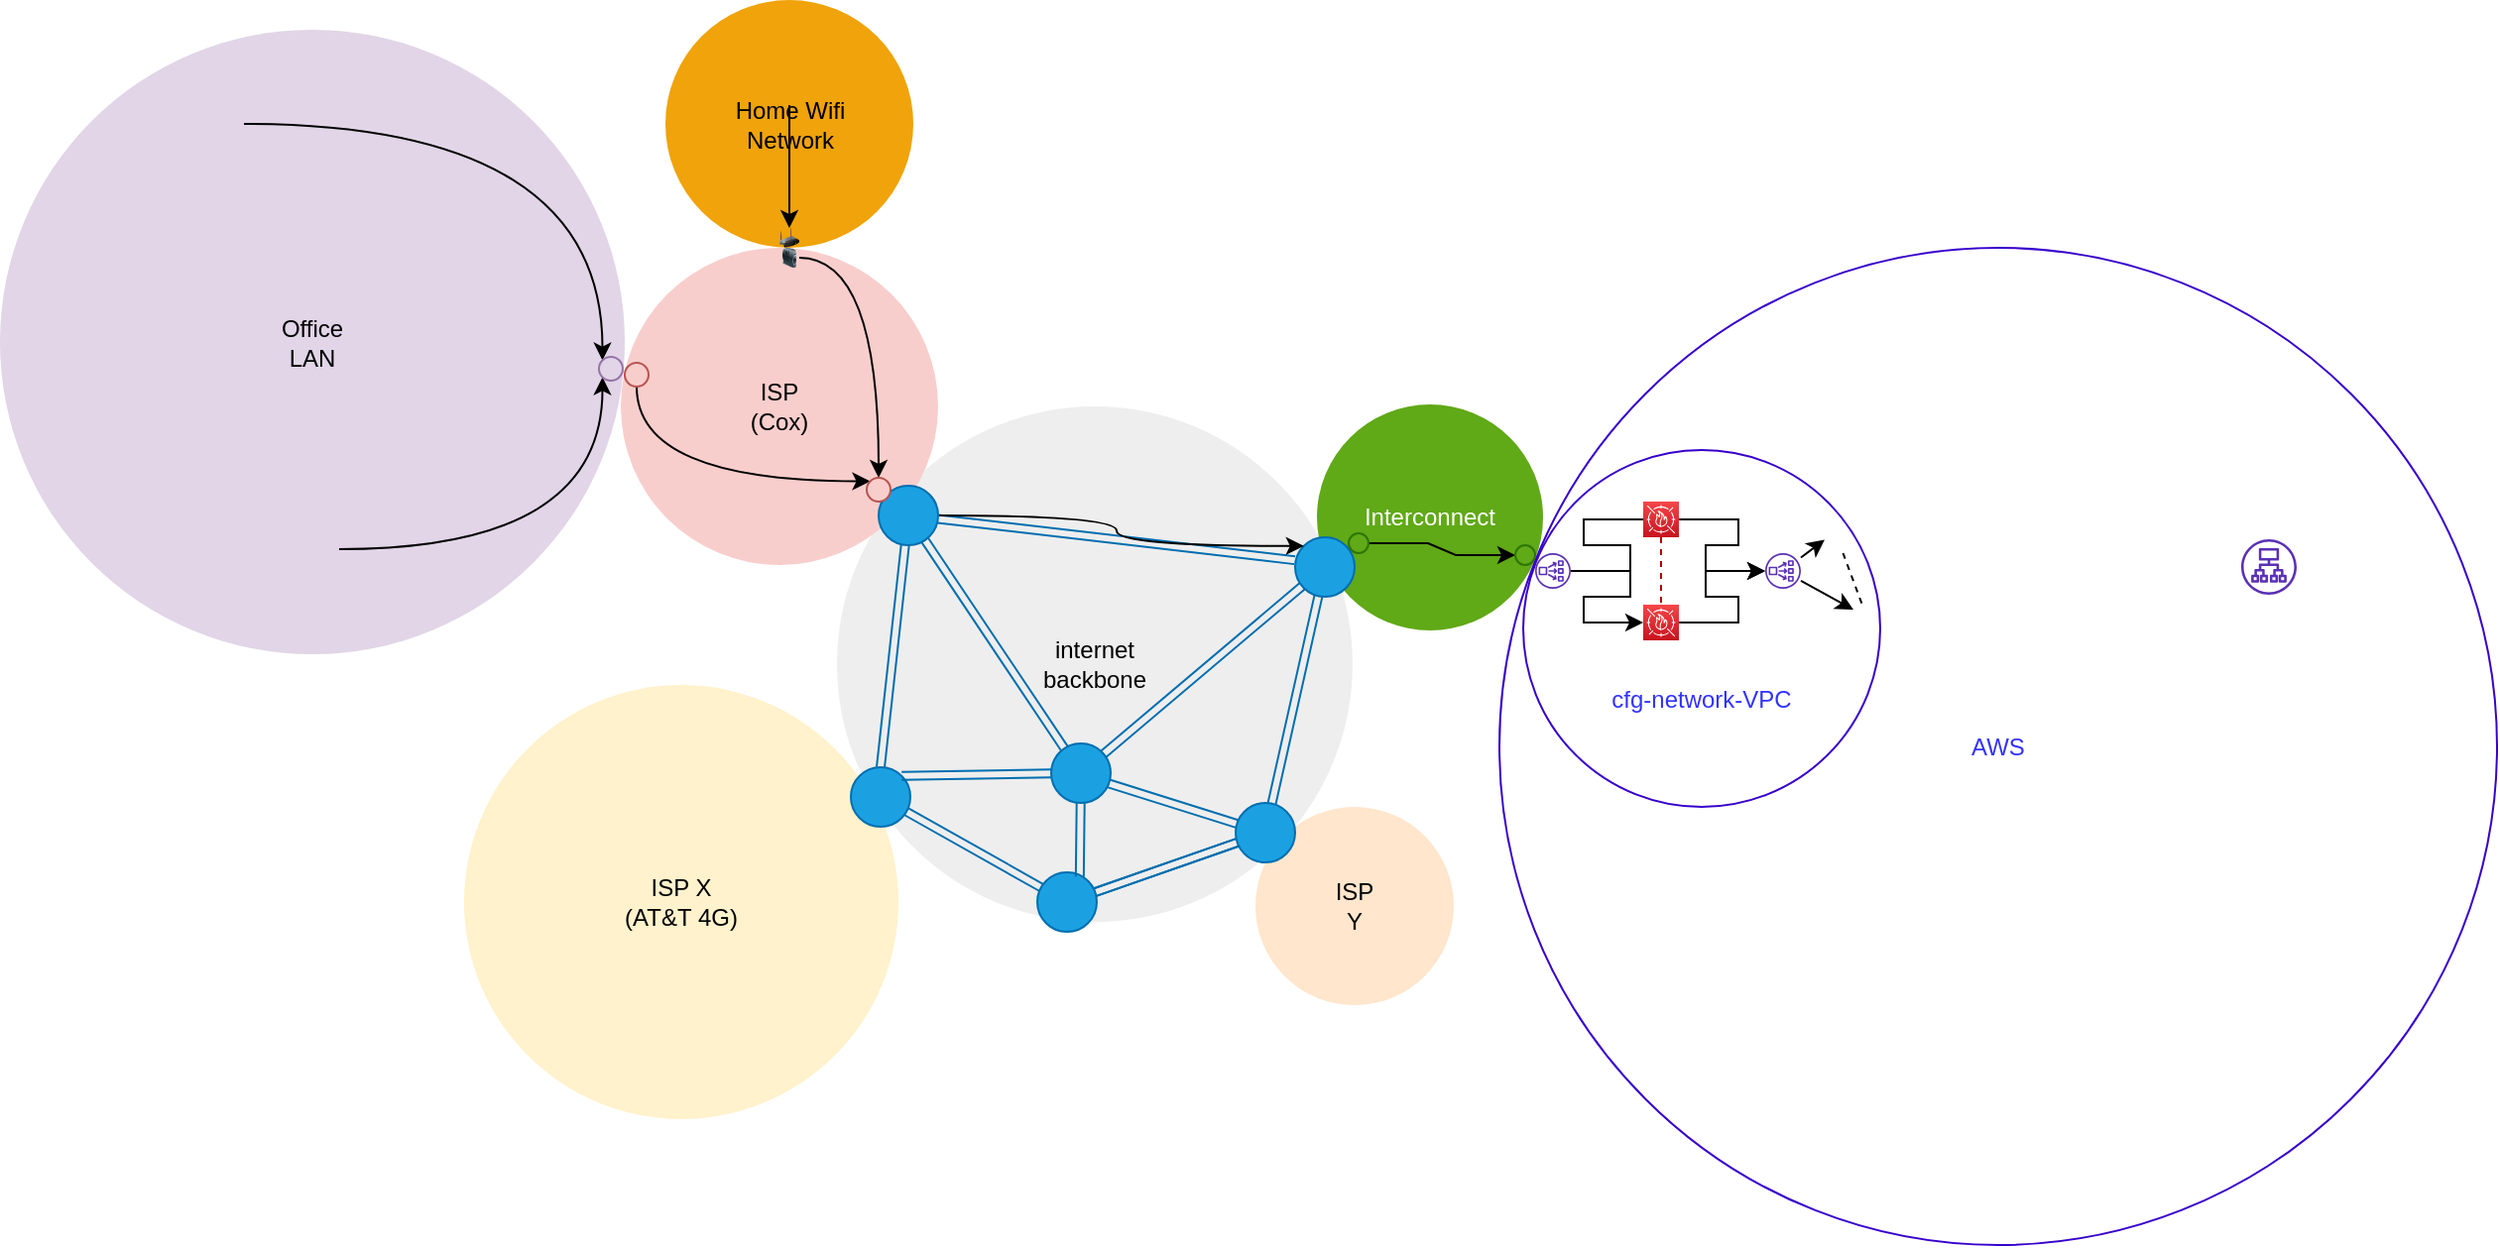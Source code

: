 <mxfile version="14.9.6" type="github">
  <diagram id="wZ5m5fd0sFRycb3nMDRE" name="Page-1">
    <mxGraphModel dx="1447" dy="808" grid="1" gridSize="10" guides="1" tooltips="1" connect="1" arrows="1" fold="1" page="1" pageScale="1" pageWidth="1100" pageHeight="850" math="0" shadow="0">
      <root>
        <mxCell id="0" />
        <mxCell id="1" parent="0" />
        <mxCell id="9LF7i5iPYAwtUj0q6y-a-24" value="Interconnect" style="ellipse;whiteSpace=wrap;html=1;aspect=fixed;fillColor=#60a917;fontColor=#ffffff;strokeColor=none;" vertex="1" parent="1">
          <mxGeometry x="704" y="324" width="114" height="114" as="geometry" />
        </mxCell>
        <mxCell id="9LF7i5iPYAwtUj0q6y-a-25" value="AWS" style="ellipse;whiteSpace=wrap;html=1;aspect=fixed;strokeColor=#3700CC;fontColor=#3333FF;" vertex="1" parent="1">
          <mxGeometry x="796" y="245" width="503" height="503" as="geometry" />
        </mxCell>
        <mxCell id="9LF7i5iPYAwtUj0q6y-a-99" value="&lt;br&gt;&lt;br&gt;&lt;br&gt;&lt;br&gt;&lt;br&gt;cfg-network-VPC" style="ellipse;whiteSpace=wrap;html=1;aspect=fixed;strokeColor=#3700CC;fillColor=none;fontColor=#3333FF;" vertex="1" parent="1">
          <mxGeometry x="808" y="347" width="180" height="180" as="geometry" />
        </mxCell>
        <mxCell id="9LF7i5iPYAwtUj0q6y-a-23" value="internet&lt;br&gt;backbone" style="ellipse;whiteSpace=wrap;html=1;aspect=fixed;fillColor=#eeeeee;strokeColor=none;" vertex="1" parent="1">
          <mxGeometry x="462" y="325" width="260" height="260" as="geometry" />
        </mxCell>
        <mxCell id="9LF7i5iPYAwtUj0q6y-a-22" value="Office &lt;br&gt;LAN" style="ellipse;whiteSpace=wrap;html=1;aspect=fixed;fillColor=#e1d5e7;strokeColor=none;" vertex="1" parent="1">
          <mxGeometry x="40" y="135" width="315" height="315" as="geometry" />
        </mxCell>
        <mxCell id="9LF7i5iPYAwtUj0q6y-a-73" value="" style="edgeStyle=orthogonalEdgeStyle;curved=1;rounded=0;orthogonalLoop=1;jettySize=auto;html=1;endArrow=classic;endFill=1;entryX=0;entryY=0;entryDx=0;entryDy=0;" edge="1" parent="1" source="9LF7i5iPYAwtUj0q6y-a-4" target="9LF7i5iPYAwtUj0q6y-a-57">
          <mxGeometry relative="1" as="geometry">
            <mxPoint x="306.5" y="159" as="targetPoint" />
          </mxGeometry>
        </mxCell>
        <mxCell id="9LF7i5iPYAwtUj0q6y-a-4" value="" style="shape=image;html=1;verticalAlign=top;verticalLabelPosition=bottom;labelBackgroundColor=#ffffff;imageAspect=0;aspect=fixed;image=https://cdn4.iconfinder.com/data/icons/internet-security-flat-2/32/Internet_Security_Browser_webpage_website_web_page-128.png" vertex="1" parent="1">
          <mxGeometry x="115" y="158.5" width="48" height="48" as="geometry" />
        </mxCell>
        <mxCell id="9LF7i5iPYAwtUj0q6y-a-19" value="ISP&lt;br&gt;(Cox)" style="ellipse;whiteSpace=wrap;html=1;aspect=fixed;fillColor=#f8cecc;strokeColor=none;" vertex="1" parent="1">
          <mxGeometry x="353" y="245" width="160" height="160" as="geometry" />
        </mxCell>
        <mxCell id="9LF7i5iPYAwtUj0q6y-a-20" value="ISP X&lt;br&gt;(AT&amp;amp;T 4G)" style="ellipse;whiteSpace=wrap;html=1;aspect=fixed;fillColor=#fff2cc;strokeColor=none;" vertex="1" parent="1">
          <mxGeometry x="274" y="465.5" width="219" height="219" as="geometry" />
        </mxCell>
        <mxCell id="9LF7i5iPYAwtUj0q6y-a-47" value="" style="edgeStyle=none;rounded=0;orthogonalLoop=1;jettySize=auto;html=1;endArrow=none;endFill=0;shape=link;fillColor=#1ba1e2;strokeColor=#006EAF;" edge="1" parent="1" source="9LF7i5iPYAwtUj0q6y-a-27" target="9LF7i5iPYAwtUj0q6y-a-46">
          <mxGeometry relative="1" as="geometry" />
        </mxCell>
        <mxCell id="9LF7i5iPYAwtUj0q6y-a-27" value="" style="ellipse;whiteSpace=wrap;html=1;aspect=fixed;fillColor=#1ba1e2;fontColor=#ffffff;strokeColor=#006EAF;" vertex="1" parent="1">
          <mxGeometry x="693" y="391" width="30" height="30" as="geometry" />
        </mxCell>
        <mxCell id="9LF7i5iPYAwtUj0q6y-a-40" value="" style="rounded=0;orthogonalLoop=1;jettySize=auto;html=1;endArrow=none;endFill=0;shape=link;fillColor=#1ba1e2;strokeColor=#006EAF;exitX=0.5;exitY=0;exitDx=0;exitDy=0;" edge="1" parent="1" source="9LF7i5iPYAwtUj0q6y-a-30" target="9LF7i5iPYAwtUj0q6y-a-35">
          <mxGeometry relative="1" as="geometry">
            <mxPoint x="512.027" y="376.685" as="sourcePoint" />
          </mxGeometry>
        </mxCell>
        <mxCell id="9LF7i5iPYAwtUj0q6y-a-43" value="" style="edgeStyle=none;rounded=0;orthogonalLoop=1;jettySize=auto;html=1;endArrow=none;endFill=0;shape=link;fillColor=#1ba1e2;strokeColor=#006EAF;" edge="1" parent="1" source="9LF7i5iPYAwtUj0q6y-a-30" target="9LF7i5iPYAwtUj0q6y-a-42">
          <mxGeometry relative="1" as="geometry" />
        </mxCell>
        <mxCell id="9LF7i5iPYAwtUj0q6y-a-30" value="" style="ellipse;whiteSpace=wrap;html=1;aspect=fixed;fillColor=#1ba1e2;fontColor=#ffffff;strokeColor=#006EAF;" vertex="1" parent="1">
          <mxGeometry x="469" y="507" width="30" height="30" as="geometry" />
        </mxCell>
        <mxCell id="9LF7i5iPYAwtUj0q6y-a-31" value="ISP&lt;br&gt;Y" style="ellipse;whiteSpace=wrap;html=1;aspect=fixed;fillColor=#ffe6cc;strokeColor=none;" vertex="1" parent="1">
          <mxGeometry x="673" y="527" width="100" height="100" as="geometry" />
        </mxCell>
        <mxCell id="9LF7i5iPYAwtUj0q6y-a-45" value="" style="edgeStyle=none;rounded=0;orthogonalLoop=1;jettySize=auto;html=1;endArrow=none;endFill=0;shape=link;fillColor=#1ba1e2;strokeColor=#006EAF;" edge="1" parent="1" source="9LF7i5iPYAwtUj0q6y-a-32" target="9LF7i5iPYAwtUj0q6y-a-27">
          <mxGeometry relative="1" as="geometry" />
        </mxCell>
        <mxCell id="9LF7i5iPYAwtUj0q6y-a-53" value="" style="edgeStyle=none;shape=link;rounded=0;orthogonalLoop=1;jettySize=auto;html=1;endArrow=none;endFill=0;fillColor=#1ba1e2;strokeColor=#006EAF;" edge="1" parent="1" source="9LF7i5iPYAwtUj0q6y-a-32" target="9LF7i5iPYAwtUj0q6y-a-42">
          <mxGeometry relative="1" as="geometry" />
        </mxCell>
        <mxCell id="9LF7i5iPYAwtUj0q6y-a-55" value="" style="edgeStyle=none;shape=link;rounded=0;orthogonalLoop=1;jettySize=auto;html=1;endArrow=none;endFill=0;entryX=0.924;entryY=0.66;entryDx=0;entryDy=0;fillColor=#1ba1e2;strokeColor=#006EAF;entryPerimeter=0;" edge="1" parent="1" source="9LF7i5iPYAwtUj0q6y-a-32" target="9LF7i5iPYAwtUj0q6y-a-46">
          <mxGeometry relative="1" as="geometry" />
        </mxCell>
        <mxCell id="9LF7i5iPYAwtUj0q6y-a-32" value="" style="ellipse;whiteSpace=wrap;html=1;aspect=fixed;fillColor=#1ba1e2;fontColor=#ffffff;strokeColor=#006EAF;" vertex="1" parent="1">
          <mxGeometry x="663" y="525" width="30" height="30" as="geometry" />
        </mxCell>
        <mxCell id="9LF7i5iPYAwtUj0q6y-a-56" value="" style="edgeStyle=none;shape=link;rounded=0;orthogonalLoop=1;jettySize=auto;html=1;endArrow=none;endFill=0;entryX=-0.006;entryY=0.386;entryDx=0;entryDy=0;fillColor=#1ba1e2;strokeColor=#006EAF;entryPerimeter=0;" edge="1" parent="1" source="9LF7i5iPYAwtUj0q6y-a-35" target="9LF7i5iPYAwtUj0q6y-a-27">
          <mxGeometry relative="1" as="geometry" />
        </mxCell>
        <mxCell id="9LF7i5iPYAwtUj0q6y-a-84" value="" style="edgeStyle=orthogonalEdgeStyle;curved=1;rounded=0;orthogonalLoop=1;jettySize=auto;html=1;endArrow=classic;endFill=1;entryX=0;entryY=0;entryDx=0;entryDy=0;" edge="1" parent="1" source="9LF7i5iPYAwtUj0q6y-a-35" target="9LF7i5iPYAwtUj0q6y-a-27">
          <mxGeometry relative="1" as="geometry">
            <mxPoint x="593.0" y="380" as="targetPoint" />
            <Array as="points">
              <mxPoint x="603" y="380" />
              <mxPoint x="603" y="395" />
            </Array>
          </mxGeometry>
        </mxCell>
        <mxCell id="9LF7i5iPYAwtUj0q6y-a-35" value="" style="ellipse;whiteSpace=wrap;html=1;aspect=fixed;fillColor=#1ba1e2;fontColor=#ffffff;strokeColor=#006EAF;" vertex="1" parent="1">
          <mxGeometry x="483" y="365" width="30" height="30" as="geometry" />
        </mxCell>
        <mxCell id="9LF7i5iPYAwtUj0q6y-a-75" value="" style="edgeStyle=orthogonalEdgeStyle;curved=1;rounded=0;orthogonalLoop=1;jettySize=auto;html=1;endArrow=classic;endFill=1;entryX=0;entryY=1;entryDx=0;entryDy=0;" edge="1" parent="1" source="9LF7i5iPYAwtUj0q6y-a-36" target="9LF7i5iPYAwtUj0q6y-a-57">
          <mxGeometry relative="1" as="geometry">
            <mxPoint x="306.5" y="397.0" as="targetPoint" />
            <Array as="points">
              <mxPoint x="344" y="397" />
            </Array>
          </mxGeometry>
        </mxCell>
        <mxCell id="9LF7i5iPYAwtUj0q6y-a-36" value="" style="shape=image;html=1;verticalAlign=top;verticalLabelPosition=bottom;labelBackgroundColor=#ffffff;imageAspect=0;aspect=fixed;image=https://cdn4.iconfinder.com/data/icons/internet-security-flat-2/32/Internet_Security_Browser_webpage_website_web_page-128.png" vertex="1" parent="1">
          <mxGeometry x="163" y="373" width="48" height="48" as="geometry" />
        </mxCell>
        <mxCell id="9LF7i5iPYAwtUj0q6y-a-37" value="Home Wifi &lt;br&gt;Network" style="ellipse;whiteSpace=wrap;html=1;aspect=fixed;fillColor=#f0a30a;fontColor=#000000;strokeColor=none;" vertex="1" parent="1">
          <mxGeometry x="375.5" y="120" width="125" height="125" as="geometry" />
        </mxCell>
        <mxCell id="9LF7i5iPYAwtUj0q6y-a-78" value="" style="edgeStyle=orthogonalEdgeStyle;curved=1;rounded=0;orthogonalLoop=1;jettySize=auto;html=1;endArrow=classic;endFill=1;entryX=0.5;entryY=0;entryDx=0;entryDy=0;" edge="1" parent="1" source="9LF7i5iPYAwtUj0q6y-a-39" target="9LF7i5iPYAwtUj0q6y-a-60">
          <mxGeometry relative="1" as="geometry" />
        </mxCell>
        <mxCell id="9LF7i5iPYAwtUj0q6y-a-39" value="" style="shape=image;html=1;verticalAlign=top;verticalLabelPosition=bottom;labelBackgroundColor=#ffffff;imageAspect=0;aspect=fixed;image=https://cdn4.iconfinder.com/data/icons/internet-security-flat-2/32/Internet_Security_Browser_webpage_website_web_page-128.png" vertex="1" parent="1">
          <mxGeometry x="414" y="125" width="48" height="48" as="geometry" />
        </mxCell>
        <mxCell id="9LF7i5iPYAwtUj0q6y-a-44" value="" style="edgeStyle=none;rounded=0;orthogonalLoop=1;jettySize=auto;html=1;endArrow=none;endFill=0;shape=link;fillColor=#1ba1e2;strokeColor=#006EAF;" edge="1" parent="1" source="9LF7i5iPYAwtUj0q6y-a-42" target="9LF7i5iPYAwtUj0q6y-a-32">
          <mxGeometry relative="1" as="geometry" />
        </mxCell>
        <mxCell id="9LF7i5iPYAwtUj0q6y-a-42" value="" style="ellipse;whiteSpace=wrap;html=1;aspect=fixed;fillColor=#1ba1e2;fontColor=#ffffff;strokeColor=#006EAF;" vertex="1" parent="1">
          <mxGeometry x="563" y="560" width="30" height="30" as="geometry" />
        </mxCell>
        <mxCell id="9LF7i5iPYAwtUj0q6y-a-48" value="" style="edgeStyle=none;rounded=0;orthogonalLoop=1;jettySize=auto;html=1;endArrow=none;endFill=0;shape=link;fillColor=#1ba1e2;strokeColor=#006EAF;" edge="1" parent="1" source="9LF7i5iPYAwtUj0q6y-a-46" target="9LF7i5iPYAwtUj0q6y-a-35">
          <mxGeometry relative="1" as="geometry" />
        </mxCell>
        <mxCell id="9LF7i5iPYAwtUj0q6y-a-50" value="" style="edgeStyle=none;shape=link;rounded=0;orthogonalLoop=1;jettySize=auto;html=1;endArrow=none;endFill=0;entryX=1;entryY=0;entryDx=0;entryDy=0;fillColor=#1ba1e2;strokeColor=#006EAF;" edge="1" parent="1" source="9LF7i5iPYAwtUj0q6y-a-46" target="9LF7i5iPYAwtUj0q6y-a-30">
          <mxGeometry relative="1" as="geometry">
            <mxPoint x="554.5" y="510" as="targetPoint" />
          </mxGeometry>
        </mxCell>
        <mxCell id="9LF7i5iPYAwtUj0q6y-a-52" value="" style="edgeStyle=none;shape=link;rounded=0;orthogonalLoop=1;jettySize=auto;html=1;endArrow=none;endFill=0;entryX=0.714;entryY=0.076;entryDx=0;entryDy=0;fillColor=#1ba1e2;strokeColor=#006EAF;entryPerimeter=0;" edge="1" parent="1" source="9LF7i5iPYAwtUj0q6y-a-46" target="9LF7i5iPYAwtUj0q6y-a-42">
          <mxGeometry relative="1" as="geometry">
            <mxPoint x="554.5" y="495" as="targetPoint" />
          </mxGeometry>
        </mxCell>
        <mxCell id="9LF7i5iPYAwtUj0q6y-a-46" value="" style="ellipse;whiteSpace=wrap;html=1;aspect=fixed;fillColor=#1ba1e2;fontColor=#ffffff;strokeColor=#006EAF;" vertex="1" parent="1">
          <mxGeometry x="570" y="495" width="30" height="30" as="geometry" />
        </mxCell>
        <mxCell id="9LF7i5iPYAwtUj0q6y-a-57" value="" style="ellipse;whiteSpace=wrap;html=1;aspect=fixed;strokeColor=#9673a6;fillColor=#e1d5e7;" vertex="1" parent="1">
          <mxGeometry x="342" y="300" width="12" height="12" as="geometry" />
        </mxCell>
        <mxCell id="9LF7i5iPYAwtUj0q6y-a-60" value="" style="image;html=1;image=img/lib/clip_art/networking/Wireless_Router_128x128.png;fillColor=none;" vertex="1" parent="1">
          <mxGeometry x="433" y="235" width="10" height="10" as="geometry" />
        </mxCell>
        <mxCell id="9LF7i5iPYAwtUj0q6y-a-77" value="" style="edgeStyle=orthogonalEdgeStyle;curved=1;rounded=0;orthogonalLoop=1;jettySize=auto;html=1;endArrow=classic;endFill=1;" edge="1" parent="1" source="9LF7i5iPYAwtUj0q6y-a-61" target="9LF7i5iPYAwtUj0q6y-a-65">
          <mxGeometry relative="1" as="geometry" />
        </mxCell>
        <mxCell id="9LF7i5iPYAwtUj0q6y-a-61" value="" style="image;html=1;image=img/lib/clip_art/networking/Modem_128x128.png;fillColor=none;" vertex="1" parent="1">
          <mxGeometry x="433" y="245" width="10" height="10" as="geometry" />
        </mxCell>
        <mxCell id="9LF7i5iPYAwtUj0q6y-a-76" value="" style="edgeStyle=orthogonalEdgeStyle;curved=1;rounded=0;orthogonalLoop=1;jettySize=auto;html=1;endArrow=classic;endFill=1;entryX=0;entryY=0;entryDx=0;entryDy=0;" edge="1" parent="1" source="9LF7i5iPYAwtUj0q6y-a-63" target="9LF7i5iPYAwtUj0q6y-a-65">
          <mxGeometry relative="1" as="geometry">
            <Array as="points">
              <mxPoint x="361" y="363" />
            </Array>
          </mxGeometry>
        </mxCell>
        <mxCell id="9LF7i5iPYAwtUj0q6y-a-63" value="" style="ellipse;whiteSpace=wrap;html=1;aspect=fixed;strokeColor=#b85450;fillColor=#f8cecc;" vertex="1" parent="1">
          <mxGeometry x="355" y="303" width="12" height="12" as="geometry" />
        </mxCell>
        <mxCell id="9LF7i5iPYAwtUj0q6y-a-64" value="" style="shape=image;html=1;verticalAlign=top;verticalLabelPosition=bottom;labelBackgroundColor=#ffffff;imageAspect=0;aspect=fixed;image=https://cdn4.iconfinder.com/data/icons/internet-security-flat-2/32/Internet_Security_Browser_webpage_website_web_page-128.png" vertex="1" parent="1">
          <mxGeometry x="178.5" y="551" width="48" height="48" as="geometry" />
        </mxCell>
        <mxCell id="9LF7i5iPYAwtUj0q6y-a-65" value="" style="ellipse;whiteSpace=wrap;html=1;aspect=fixed;strokeColor=#b85450;fillColor=#f8cecc;" vertex="1" parent="1">
          <mxGeometry x="477" y="361" width="12" height="12" as="geometry" />
        </mxCell>
        <mxCell id="9LF7i5iPYAwtUj0q6y-a-86" value="" style="edgeStyle=entityRelationEdgeStyle;rounded=0;orthogonalLoop=1;jettySize=auto;html=1;endArrow=classic;endFill=1;entryX=0;entryY=0.5;entryDx=0;entryDy=0;" edge="1" parent="1" source="9LF7i5iPYAwtUj0q6y-a-79" target="9LF7i5iPYAwtUj0q6y-a-80">
          <mxGeometry relative="1" as="geometry">
            <mxPoint x="725" y="309" as="targetPoint" />
          </mxGeometry>
        </mxCell>
        <mxCell id="9LF7i5iPYAwtUj0q6y-a-79" value="" style="ellipse;whiteSpace=wrap;html=1;aspect=fixed;strokeColor=#2D7600;fillColor=#60a917;fontColor=#ffffff;" vertex="1" parent="1">
          <mxGeometry x="720" y="389" width="10" height="10" as="geometry" />
        </mxCell>
        <mxCell id="9LF7i5iPYAwtUj0q6y-a-80" value="" style="ellipse;whiteSpace=wrap;html=1;aspect=fixed;strokeColor=#2D7600;fillColor=#60a917;fontColor=#ffffff;" vertex="1" parent="1">
          <mxGeometry x="804" y="395" width="10" height="10" as="geometry" />
        </mxCell>
        <mxCell id="9LF7i5iPYAwtUj0q6y-a-87" value="" style="outlineConnect=0;fontColor=#232F3E;gradientColor=none;fillColor=#5A30B5;strokeColor=none;dashed=0;verticalLabelPosition=bottom;verticalAlign=top;align=center;html=1;fontSize=12;fontStyle=0;aspect=fixed;pointerEvents=1;shape=mxgraph.aws4.application_load_balancer;" vertex="1" parent="1">
          <mxGeometry x="1170" y="392" width="28" height="28" as="geometry" />
        </mxCell>
        <mxCell id="9LF7i5iPYAwtUj0q6y-a-91" value="" style="edgeStyle=entityRelationEdgeStyle;rounded=0;orthogonalLoop=1;jettySize=auto;html=1;endArrow=classic;endFill=1;startArrow=none;" edge="1" parent="1" source="9LF7i5iPYAwtUj0q6y-a-93" target="9LF7i5iPYAwtUj0q6y-a-90">
          <mxGeometry relative="1" as="geometry" />
        </mxCell>
        <mxCell id="9LF7i5iPYAwtUj0q6y-a-97" value="" style="edgeStyle=entityRelationEdgeStyle;rounded=0;orthogonalLoop=1;jettySize=auto;html=1;endArrow=classic;endFill=1;entryX=0;entryY=0.5;entryDx=0;entryDy=0;entryPerimeter=0;" edge="1" parent="1" source="9LF7i5iPYAwtUj0q6y-a-89" target="9LF7i5iPYAwtUj0q6y-a-95">
          <mxGeometry relative="1" as="geometry">
            <mxPoint x="845.5" y="408" as="sourcePoint" />
            <mxPoint x="841.5" y="509.5" as="targetPoint" />
          </mxGeometry>
        </mxCell>
        <mxCell id="9LF7i5iPYAwtUj0q6y-a-89" value="" style="outlineConnect=0;fontColor=#232F3E;gradientColor=none;fillColor=#5A30B5;strokeColor=none;dashed=0;verticalLabelPosition=bottom;verticalAlign=top;align=center;html=1;fontSize=12;fontStyle=0;aspect=fixed;pointerEvents=1;shape=mxgraph.aws4.network_load_balancer;" vertex="1" parent="1">
          <mxGeometry x="814" y="399" width="18" height="18" as="geometry" />
        </mxCell>
        <mxCell id="9LF7i5iPYAwtUj0q6y-a-109" value="" style="edgeStyle=none;rounded=0;orthogonalLoop=1;jettySize=auto;html=1;fontColor=#3333FF;endArrow=classic;endFill=1;" edge="1" parent="1" source="9LF7i5iPYAwtUj0q6y-a-90" target="9LF7i5iPYAwtUj0q6y-a-107">
          <mxGeometry relative="1" as="geometry" />
        </mxCell>
        <mxCell id="9LF7i5iPYAwtUj0q6y-a-111" value="" style="edgeStyle=none;rounded=0;orthogonalLoop=1;jettySize=auto;html=1;fontColor=#3333FF;endArrow=classic;endFill=1;entryX=0;entryY=0.5;entryDx=0;entryDy=0;" edge="1" parent="1" source="9LF7i5iPYAwtUj0q6y-a-90" target="9LF7i5iPYAwtUj0q6y-a-104">
          <mxGeometry relative="1" as="geometry">
            <mxPoint x="939" y="319" as="targetPoint" />
          </mxGeometry>
        </mxCell>
        <mxCell id="9LF7i5iPYAwtUj0q6y-a-90" value="" style="outlineConnect=0;fontColor=#232F3E;gradientColor=none;fillColor=#5A30B5;strokeColor=none;dashed=0;verticalLabelPosition=bottom;verticalAlign=top;align=center;html=1;fontSize=12;fontStyle=0;aspect=fixed;pointerEvents=1;shape=mxgraph.aws4.network_load_balancer;" vertex="1" parent="1">
          <mxGeometry x="930" y="399" width="18" height="18" as="geometry" />
        </mxCell>
        <mxCell id="9LF7i5iPYAwtUj0q6y-a-102" value="" style="edgeStyle=none;rounded=0;orthogonalLoop=1;jettySize=auto;html=1;fontColor=#3333FF;endArrow=none;endFill=0;dashed=1;fillColor=#e51400;strokeColor=#B20000;" edge="1" parent="1" source="9LF7i5iPYAwtUj0q6y-a-93" target="9LF7i5iPYAwtUj0q6y-a-95">
          <mxGeometry relative="1" as="geometry" />
        </mxCell>
        <mxCell id="9LF7i5iPYAwtUj0q6y-a-93" value="" style="points=[[0,0,0],[0.25,0,0],[0.5,0,0],[0.75,0,0],[1,0,0],[0,1,0],[0.25,1,0],[0.5,1,0],[0.75,1,0],[1,1,0],[0,0.25,0],[0,0.5,0],[0,0.75,0],[1,0.25,0],[1,0.5,0],[1,0.75,0]];outlineConnect=0;fontColor=#232F3E;gradientColor=#F54749;gradientDirection=north;fillColor=#C7131F;strokeColor=#ffffff;dashed=0;verticalLabelPosition=bottom;verticalAlign=top;align=center;html=1;fontSize=12;fontStyle=0;aspect=fixed;shape=mxgraph.aws4.resourceIcon;resIcon=mxgraph.aws4.waf;" vertex="1" parent="1">
          <mxGeometry x="868.5" y="373" width="18" height="18" as="geometry" />
        </mxCell>
        <mxCell id="9LF7i5iPYAwtUj0q6y-a-94" value="" style="edgeStyle=entityRelationEdgeStyle;rounded=0;orthogonalLoop=1;jettySize=auto;html=1;endArrow=none;endFill=1;" edge="1" parent="1" source="9LF7i5iPYAwtUj0q6y-a-89" target="9LF7i5iPYAwtUj0q6y-a-93">
          <mxGeometry relative="1" as="geometry">
            <mxPoint x="845.5" y="408" as="sourcePoint" />
            <mxPoint x="918.5" y="366.5" as="targetPoint" />
          </mxGeometry>
        </mxCell>
        <mxCell id="9LF7i5iPYAwtUj0q6y-a-98" value="" style="edgeStyle=entityRelationEdgeStyle;rounded=0;orthogonalLoop=1;jettySize=auto;html=1;endArrow=classic;endFill=1;" edge="1" parent="1" source="9LF7i5iPYAwtUj0q6y-a-95" target="9LF7i5iPYAwtUj0q6y-a-90">
          <mxGeometry relative="1" as="geometry" />
        </mxCell>
        <mxCell id="9LF7i5iPYAwtUj0q6y-a-95" value="" style="points=[[0,0,0],[0.25,0,0],[0.5,0,0],[0.75,0,0],[1,0,0],[0,1,0],[0.25,1,0],[0.5,1,0],[0.75,1,0],[1,1,0],[0,0.25,0],[0,0.5,0],[0,0.75,0],[1,0.25,0],[1,0.5,0],[1,0.75,0]];outlineConnect=0;fontColor=#232F3E;gradientColor=#F54749;gradientDirection=north;fillColor=#C7131F;strokeColor=#ffffff;dashed=0;verticalLabelPosition=bottom;verticalAlign=top;align=center;html=1;fontSize=12;fontStyle=0;aspect=fixed;shape=mxgraph.aws4.resourceIcon;resIcon=mxgraph.aws4.waf;" vertex="1" parent="1">
          <mxGeometry x="868.5" y="425" width="18" height="18" as="geometry" />
        </mxCell>
        <mxCell id="9LF7i5iPYAwtUj0q6y-a-108" value="" style="edgeStyle=none;rounded=0;orthogonalLoop=1;jettySize=auto;html=1;dashed=1;fontColor=#3333FF;endArrow=none;endFill=0;" edge="1" parent="1" source="9LF7i5iPYAwtUj0q6y-a-104" target="9LF7i5iPYAwtUj0q6y-a-107">
          <mxGeometry relative="1" as="geometry" />
        </mxCell>
        <mxCell id="9LF7i5iPYAwtUj0q6y-a-104" value="" style="shape=image;verticalLabelPosition=bottom;labelBackgroundColor=#ffffff;verticalAlign=top;aspect=fixed;imageAspect=0;image=https://d7umqicpi7263.cloudfront.net/img/product/1469b9da-f902-46b6-bccb-fbd4c5787faf/05607207-25e7-4f9c-adbc-273feff2a282.png;" vertex="1" parent="1">
          <mxGeometry x="960" y="385.5" width="13.5" height="13.5" as="geometry" />
        </mxCell>
        <mxCell id="9LF7i5iPYAwtUj0q6y-a-107" value="" style="shape=image;verticalLabelPosition=bottom;labelBackgroundColor=#ffffff;verticalAlign=top;aspect=fixed;imageAspect=0;image=https://d7umqicpi7263.cloudfront.net/img/product/1469b9da-f902-46b6-bccb-fbd4c5787faf/05607207-25e7-4f9c-adbc-273feff2a282.png;" vertex="1" parent="1">
          <mxGeometry x="974.5" y="424.5" width="13.5" height="13.5" as="geometry" />
        </mxCell>
      </root>
    </mxGraphModel>
  </diagram>
</mxfile>
